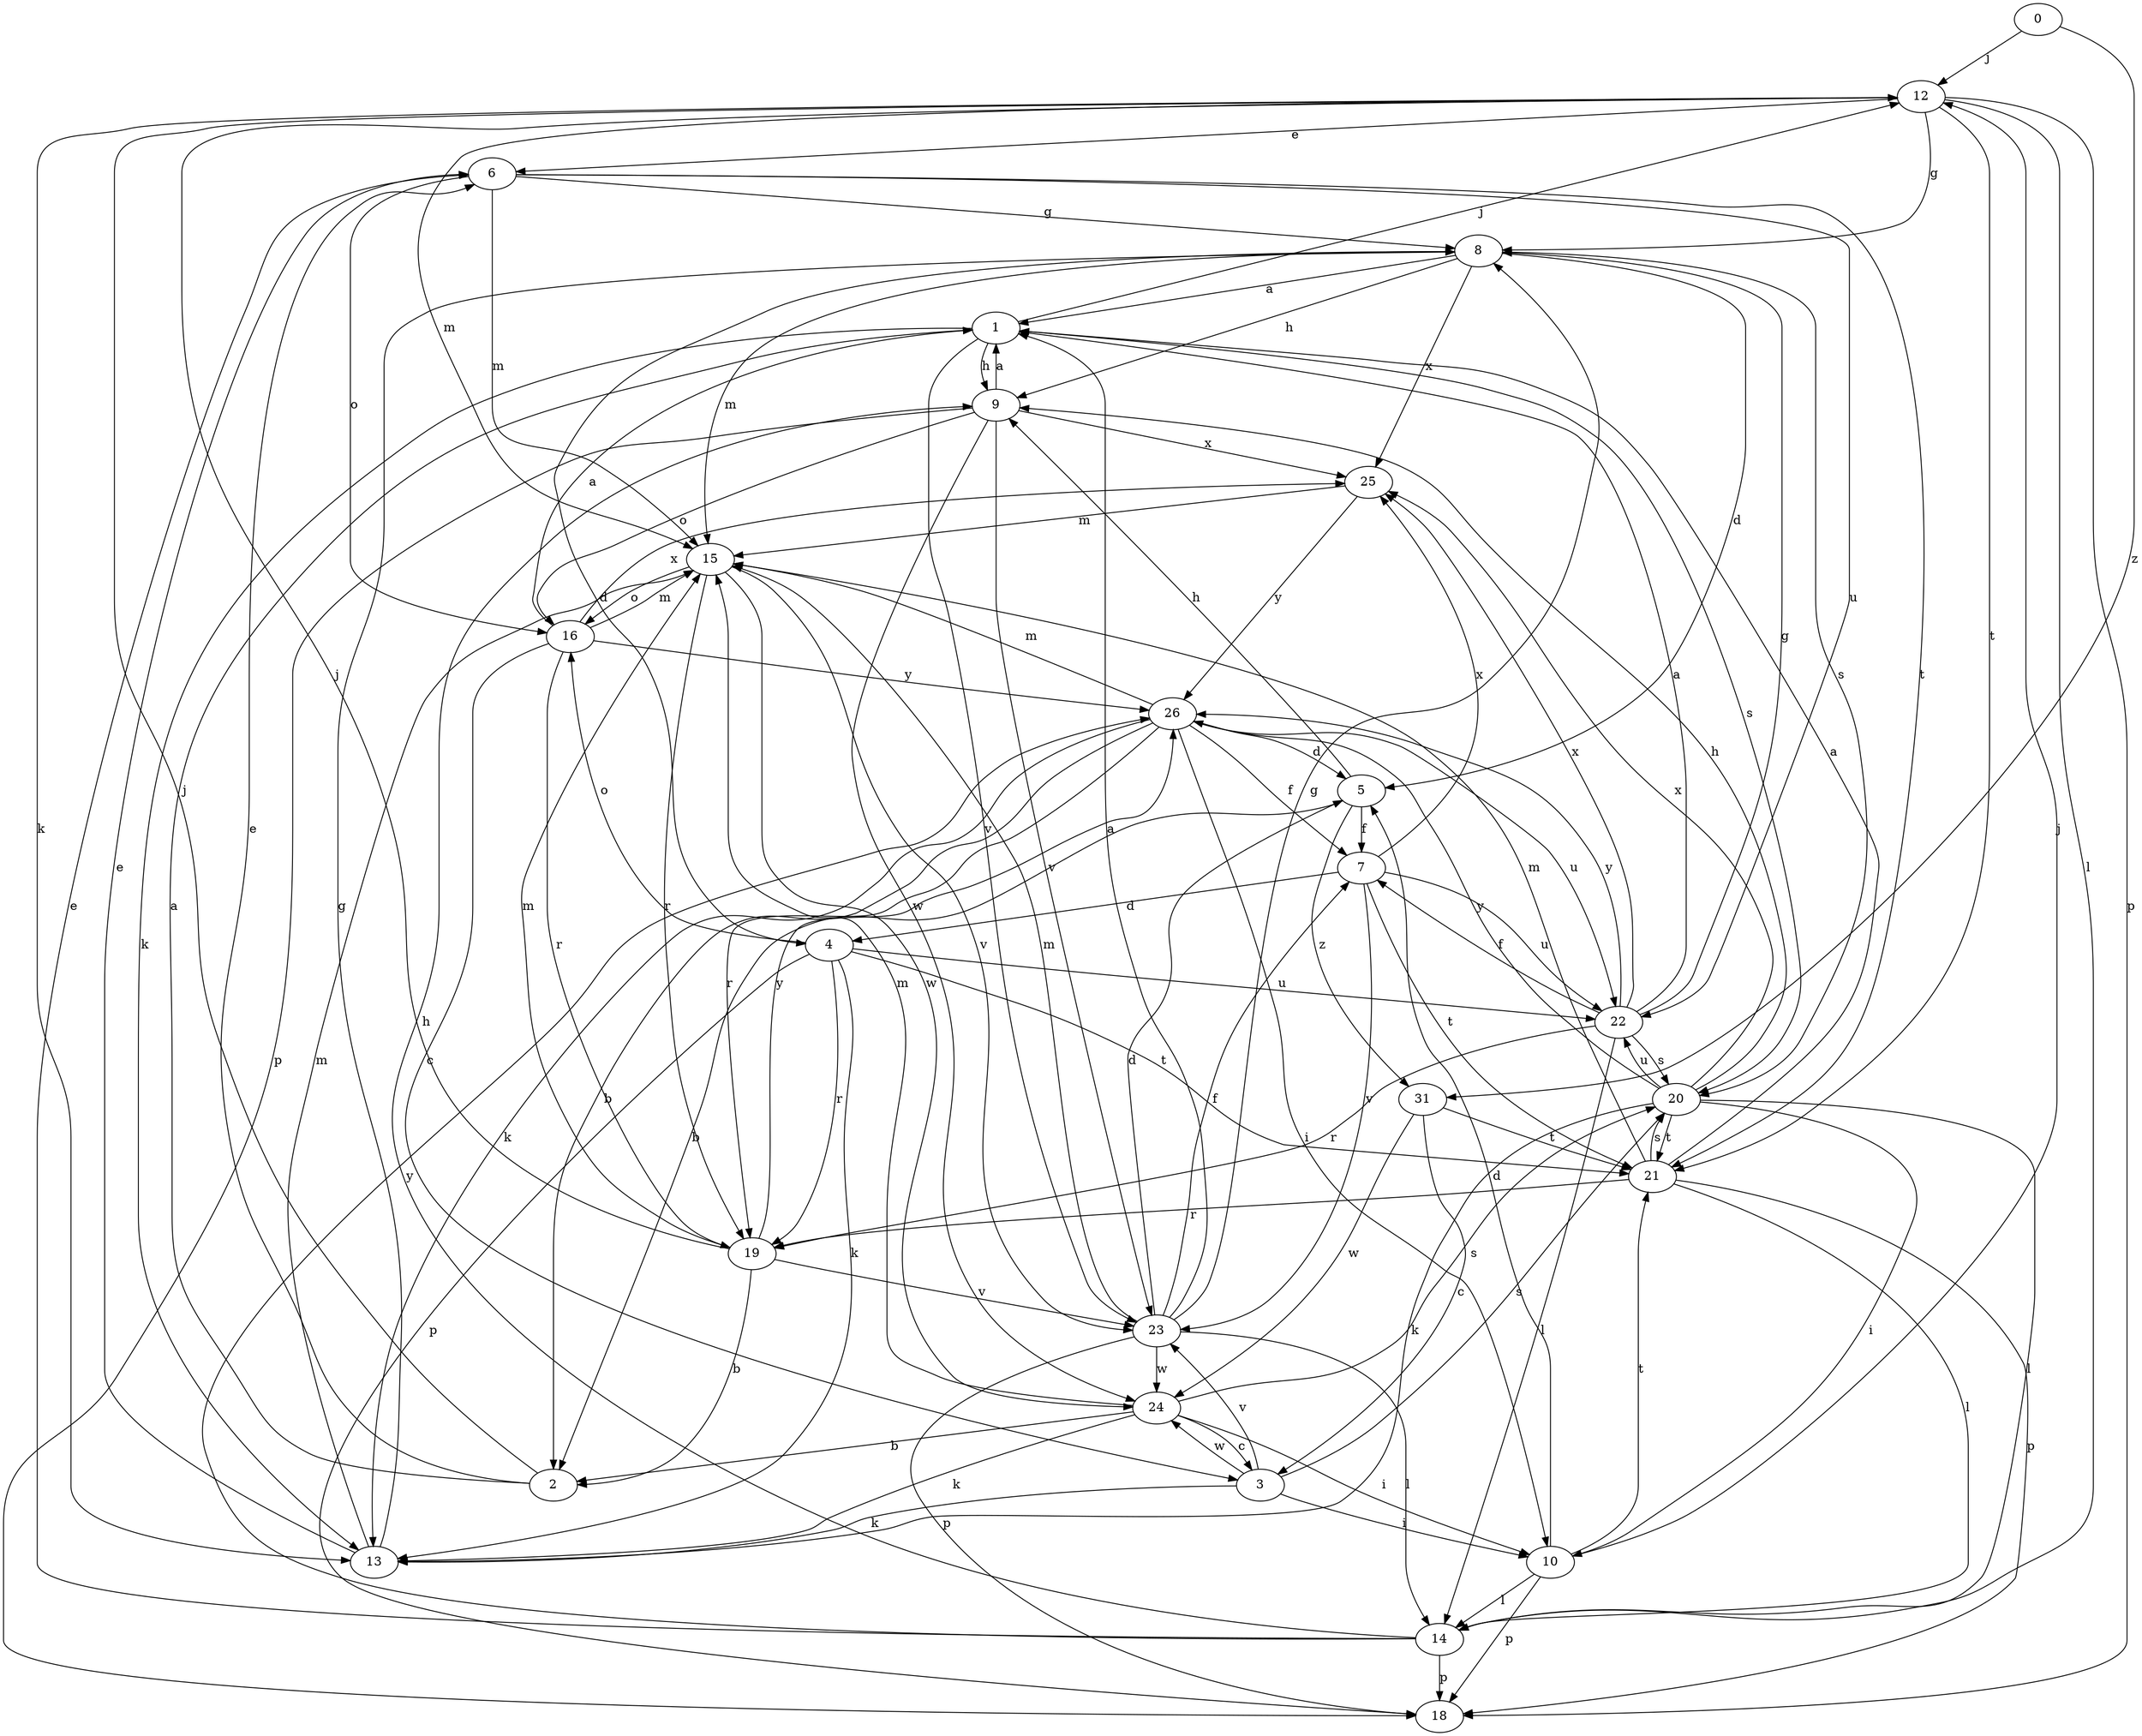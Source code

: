 strict digraph  {
0;
1;
2;
3;
4;
5;
6;
7;
8;
9;
10;
12;
13;
14;
15;
16;
18;
19;
20;
21;
22;
23;
24;
25;
26;
31;
0 -> 12  [label=j];
0 -> 31  [label=z];
1 -> 9  [label=h];
1 -> 12  [label=j];
1 -> 13  [label=k];
1 -> 20  [label=s];
1 -> 23  [label=v];
2 -> 1  [label=a];
2 -> 6  [label=e];
2 -> 12  [label=j];
3 -> 10  [label=i];
3 -> 13  [label=k];
3 -> 20  [label=s];
3 -> 23  [label=v];
3 -> 24  [label=w];
4 -> 13  [label=k];
4 -> 16  [label=o];
4 -> 18  [label=p];
4 -> 19  [label=r];
4 -> 21  [label=t];
4 -> 22  [label=u];
5 -> 2  [label=b];
5 -> 7  [label=f];
5 -> 9  [label=h];
5 -> 31  [label=z];
6 -> 8  [label=g];
6 -> 15  [label=m];
6 -> 16  [label=o];
6 -> 21  [label=t];
6 -> 22  [label=u];
7 -> 4  [label=d];
7 -> 21  [label=t];
7 -> 22  [label=u];
7 -> 23  [label=v];
7 -> 25  [label=x];
8 -> 1  [label=a];
8 -> 4  [label=d];
8 -> 5  [label=d];
8 -> 9  [label=h];
8 -> 15  [label=m];
8 -> 20  [label=s];
8 -> 25  [label=x];
9 -> 1  [label=a];
9 -> 16  [label=o];
9 -> 18  [label=p];
9 -> 23  [label=v];
9 -> 24  [label=w];
9 -> 25  [label=x];
10 -> 5  [label=d];
10 -> 12  [label=j];
10 -> 14  [label=l];
10 -> 18  [label=p];
10 -> 21  [label=t];
12 -> 6  [label=e];
12 -> 8  [label=g];
12 -> 13  [label=k];
12 -> 14  [label=l];
12 -> 15  [label=m];
12 -> 18  [label=p];
12 -> 21  [label=t];
13 -> 6  [label=e];
13 -> 8  [label=g];
13 -> 15  [label=m];
14 -> 6  [label=e];
14 -> 9  [label=h];
14 -> 18  [label=p];
14 -> 26  [label=y];
15 -> 16  [label=o];
15 -> 19  [label=r];
15 -> 23  [label=v];
15 -> 24  [label=w];
16 -> 1  [label=a];
16 -> 3  [label=c];
16 -> 15  [label=m];
16 -> 19  [label=r];
16 -> 25  [label=x];
16 -> 26  [label=y];
19 -> 2  [label=b];
19 -> 12  [label=j];
19 -> 15  [label=m];
19 -> 23  [label=v];
19 -> 26  [label=y];
20 -> 9  [label=h];
20 -> 10  [label=i];
20 -> 13  [label=k];
20 -> 14  [label=l];
20 -> 21  [label=t];
20 -> 22  [label=u];
20 -> 25  [label=x];
20 -> 26  [label=y];
21 -> 1  [label=a];
21 -> 14  [label=l];
21 -> 15  [label=m];
21 -> 18  [label=p];
21 -> 19  [label=r];
21 -> 20  [label=s];
22 -> 1  [label=a];
22 -> 7  [label=f];
22 -> 8  [label=g];
22 -> 14  [label=l];
22 -> 19  [label=r];
22 -> 20  [label=s];
22 -> 25  [label=x];
22 -> 26  [label=y];
23 -> 1  [label=a];
23 -> 5  [label=d];
23 -> 7  [label=f];
23 -> 8  [label=g];
23 -> 14  [label=l];
23 -> 15  [label=m];
23 -> 18  [label=p];
23 -> 24  [label=w];
24 -> 2  [label=b];
24 -> 3  [label=c];
24 -> 10  [label=i];
24 -> 13  [label=k];
24 -> 15  [label=m];
24 -> 20  [label=s];
25 -> 15  [label=m];
25 -> 26  [label=y];
26 -> 2  [label=b];
26 -> 5  [label=d];
26 -> 7  [label=f];
26 -> 10  [label=i];
26 -> 13  [label=k];
26 -> 15  [label=m];
26 -> 19  [label=r];
26 -> 22  [label=u];
31 -> 3  [label=c];
31 -> 21  [label=t];
31 -> 24  [label=w];
}
